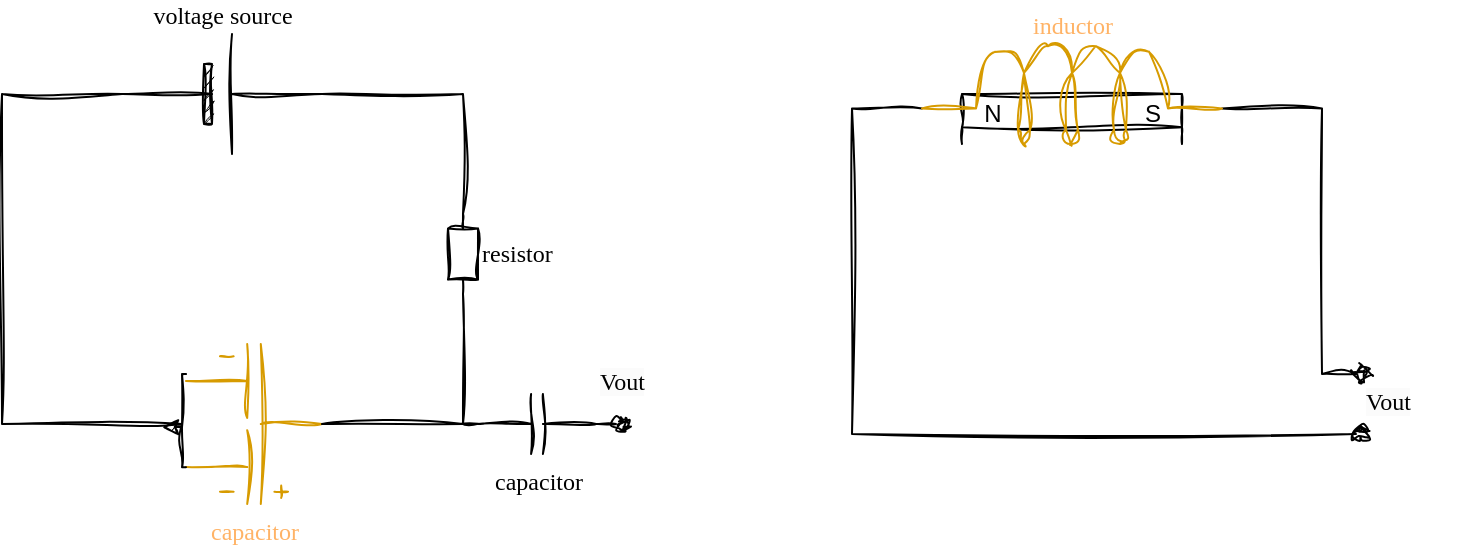 <mxfile version="24.0.3" type="github">
  <diagram name="Page-1" id="7e0a89b8-554c-2b80-1dc8-d5c74ca68de4">
    <mxGraphModel dx="969" dy="606" grid="0" gridSize="10" guides="1" tooltips="1" connect="1" arrows="0" fold="1" page="1" pageScale="1" pageWidth="4681" pageHeight="3300" background="#FFFFFF" math="0" shadow="0">
      <root>
        <mxCell id="0" />
        <mxCell id="1" parent="0" />
        <mxCell id="epJvlrGfhzXwcjCoHWxg-8" style="edgeStyle=orthogonalEdgeStyle;rounded=0;sketch=1;hachureGap=4;jiggle=2;curveFitting=1;orthogonalLoop=1;jettySize=auto;html=1;exitX=1;exitY=0.5;exitDx=0;exitDy=0;exitPerimeter=0;endArrow=none;endFill=0;" parent="1" source="epJvlrGfhzXwcjCoHWxg-1" target="epJvlrGfhzXwcjCoHWxg-2" edge="1">
          <mxGeometry relative="1" as="geometry" />
        </mxCell>
        <mxCell id="epJvlrGfhzXwcjCoHWxg-1" value="&lt;font face=&quot;Comic Sans MS&quot;&gt;voltage source&lt;/font&gt;" style="verticalLabelPosition=top;shadow=0;dashed=0;align=center;fillColor=strokeColor;html=1;verticalAlign=bottom;strokeWidth=1;shape=mxgraph.electrical.miscellaneous.monocell_battery;sketch=1;hachureGap=4;jiggle=2;curveFitting=1;labelPosition=center;" parent="1" vertex="1">
          <mxGeometry x="100" y="280" width="100" height="60" as="geometry" />
        </mxCell>
        <mxCell id="epJvlrGfhzXwcjCoHWxg-2" value="&lt;font face=&quot;Comic Sans MS&quot;&gt;resistor&lt;/font&gt;" style="pointerEvents=1;verticalLabelPosition=middle;shadow=0;dashed=0;align=left;html=1;verticalAlign=middle;shape=mxgraph.electrical.resistors.resistor_1;sketch=1;hachureGap=4;jiggle=2;curveFitting=1;direction=south;labelPosition=right;" parent="1" vertex="1">
          <mxGeometry x="263" y="370" width="15" height="40" as="geometry" />
        </mxCell>
        <mxCell id="epJvlrGfhzXwcjCoHWxg-29" style="edgeStyle=orthogonalEdgeStyle;rounded=0;sketch=1;hachureGap=4;jiggle=2;curveFitting=1;orthogonalLoop=1;jettySize=auto;html=1;exitX=1;exitY=0.77;exitDx=0;exitDy=0;exitPerimeter=0;" parent="1" edge="1">
          <mxGeometry relative="1" as="geometry">
            <mxPoint x="120" y="476.6" as="targetPoint" />
            <mxPoint x="132.0" y="450.0" as="sourcePoint" />
            <Array as="points">
              <mxPoint x="130" y="449.6" />
              <mxPoint x="130" y="476.6" />
            </Array>
          </mxGeometry>
        </mxCell>
        <mxCell id="epJvlrGfhzXwcjCoHWxg-12" value="&lt;font color=&quot;#ffb366&quot; face=&quot;Comic Sans MS&quot;&gt;capacitor&lt;/font&gt;" style="pointerEvents=1;verticalLabelPosition=bottom;shadow=0;dashed=0;align=center;html=1;verticalAlign=top;shape=mxgraph.electrical.capacitors.multiple_electrolytic_capacitor_comm_pos;sketch=1;hachureGap=4;jiggle=2;curveFitting=1;direction=west;points=[[0,0.5,0,0,0],[1,0.23,0,0,0],[1,0.77,0,0,0]];fillColor=#ffe6cc;strokeColor=#d79b00;" parent="1" vertex="1">
          <mxGeometry x="132" y="435" width="68" height="80" as="geometry" />
        </mxCell>
        <mxCell id="epJvlrGfhzXwcjCoHWxg-14" style="edgeStyle=orthogonalEdgeStyle;rounded=0;sketch=1;hachureGap=4;jiggle=2;curveFitting=1;orthogonalLoop=1;jettySize=auto;html=1;exitX=1;exitY=0.5;exitDx=0;exitDy=0;exitPerimeter=0;entryX=0;entryY=0.5;entryDx=0;entryDy=0;entryPerimeter=0;flowAnimation=0;endArrow=none;endFill=0;" parent="1" source="epJvlrGfhzXwcjCoHWxg-2" target="epJvlrGfhzXwcjCoHWxg-12" edge="1">
          <mxGeometry relative="1" as="geometry" />
        </mxCell>
        <mxCell id="epJvlrGfhzXwcjCoHWxg-28" style="edgeStyle=orthogonalEdgeStyle;rounded=0;sketch=1;hachureGap=4;jiggle=2;curveFitting=1;orthogonalLoop=1;jettySize=auto;html=1;exitX=1;exitY=0.23;exitDx=0;exitDy=0;exitPerimeter=0;entryX=0;entryY=0.5;entryDx=0;entryDy=0;entryPerimeter=0;endArrow=none;endFill=0;" parent="1" source="epJvlrGfhzXwcjCoHWxg-12" target="epJvlrGfhzXwcjCoHWxg-1" edge="1">
          <mxGeometry relative="1" as="geometry">
            <Array as="points">
              <mxPoint x="130" y="497" />
              <mxPoint x="130" y="475" />
              <mxPoint x="40" y="475" />
              <mxPoint x="40" y="310" />
            </Array>
          </mxGeometry>
        </mxCell>
        <mxCell id="epJvlrGfhzXwcjCoHWxg-33" style="edgeStyle=orthogonalEdgeStyle;rounded=0;sketch=1;hachureGap=4;jiggle=2;curveFitting=1;orthogonalLoop=1;jettySize=auto;html=1;exitX=0;exitY=0.5;exitDx=0;exitDy=0;exitPerimeter=0;entryX=0;entryY=0.5;entryDx=0;entryDy=0;entryPerimeter=0;endArrow=none;endFill=0;" parent="1" target="epJvlrGfhzXwcjCoHWxg-31" edge="1">
          <mxGeometry relative="1" as="geometry">
            <mxPoint x="270" y="474.857" as="sourcePoint" />
          </mxGeometry>
        </mxCell>
        <mxCell id="epJvlrGfhzXwcjCoHWxg-31" value="&lt;font face=&quot;Comic Sans MS&quot;&gt;capacitor&lt;/font&gt;" style="pointerEvents=1;verticalLabelPosition=bottom;shadow=0;dashed=0;align=center;html=1;verticalAlign=top;shape=mxgraph.electrical.capacitors.capacitor_1;sketch=1;hachureGap=4;jiggle=2;curveFitting=1;labelPosition=center;gradientColor=default;" parent="1" vertex="1">
          <mxGeometry x="278" y="460" width="59" height="30" as="geometry" />
        </mxCell>
        <mxCell id="epJvlrGfhzXwcjCoHWxg-43" value="" style="pointerEvents=1;verticalLabelPosition=bottom;shadow=0;dashed=0;align=center;html=1;verticalAlign=top;shape=mxgraph.electrical.inductors.inductor_1;sketch=1;hachureGap=4;jiggle=2;curveFitting=1;" parent="1" vertex="1">
          <mxGeometry x="520" y="310" width="110" height="25" as="geometry" />
        </mxCell>
        <mxCell id="epJvlrGfhzXwcjCoHWxg-46" style="edgeStyle=orthogonalEdgeStyle;rounded=0;hachureGap=4;orthogonalLoop=1;jettySize=auto;html=1;exitX=0;exitY=0.645;exitDx=0;exitDy=0;exitPerimeter=0;flowAnimation=0;shadow=0;textShadow=0;sketch=1;curveFitting=1;jiggle=2;endArrow=oval;endFill=0;jumpStyle=none;" parent="1" source="epJvlrGfhzXwcjCoHWxg-42" edge="1">
          <mxGeometry relative="1" as="geometry">
            <mxPoint x="720" y="480" as="targetPoint" />
            <Array as="points">
              <mxPoint x="465" y="317" />
              <mxPoint x="465" y="480" />
            </Array>
          </mxGeometry>
        </mxCell>
        <mxCell id="epJvlrGfhzXwcjCoHWxg-51" style="edgeStyle=orthogonalEdgeStyle;rounded=0;hachureGap=4;orthogonalLoop=1;jettySize=auto;html=1;exitX=1;exitY=0.645;exitDx=0;exitDy=0;exitPerimeter=0;flowAnimation=0;sketch=1;curveFitting=1;jiggle=2;endArrow=oval;endFill=0;" parent="1" source="epJvlrGfhzXwcjCoHWxg-42" edge="1">
          <mxGeometry relative="1" as="geometry">
            <mxPoint x="720" y="450" as="targetPoint" />
            <Array as="points">
              <mxPoint x="700" y="317" />
              <mxPoint x="700" y="450" />
            </Array>
          </mxGeometry>
        </mxCell>
        <mxCell id="epJvlrGfhzXwcjCoHWxg-42" value="&lt;font color=&quot;#ffb366&quot; face=&quot;Comic Sans MS&quot;&gt;inductor&lt;/font&gt;" style="pointerEvents=1;verticalLabelPosition=top;shadow=0;dashed=0;align=center;html=1;verticalAlign=bottom;shape=mxgraph.electrical.inductors.inductor_5;sketch=1;hachureGap=4;jiggle=2;curveFitting=1;flipH=0;flipV=0;fillColor=#ffe6cc;strokeColor=#d79b00;labelPosition=center;" parent="1" vertex="1">
          <mxGeometry x="500" y="285" width="150" height="50" as="geometry" />
        </mxCell>
        <mxCell id="epJvlrGfhzXwcjCoHWxg-44" value="N" style="text;html=1;align=center;verticalAlign=middle;resizable=0;points=[];autosize=1;strokeColor=none;fillColor=none;" parent="1" vertex="1">
          <mxGeometry x="520" y="305" width="30" height="30" as="geometry" />
        </mxCell>
        <mxCell id="epJvlrGfhzXwcjCoHWxg-45" value="S" style="text;html=1;align=center;verticalAlign=middle;resizable=0;points=[];autosize=1;strokeColor=none;fillColor=none;" parent="1" vertex="1">
          <mxGeometry x="600" y="305" width="30" height="30" as="geometry" />
        </mxCell>
        <mxCell id="epJvlrGfhzXwcjCoHWxg-57" value="&lt;span style=&quot;color: rgb(0, 0, 0); font-family: &amp;quot;Comic Sans MS&amp;quot;; font-size: 12px; font-style: normal; font-variant-ligatures: normal; font-variant-caps: normal; font-weight: 400; letter-spacing: normal; orphans: 2; text-align: left; text-indent: 0px; text-transform: none; widows: 2; word-spacing: 0px; -webkit-text-stroke-width: 0px; white-space: nowrap; background-color: rgb(251, 251, 251); text-decoration-thickness: initial; text-decoration-style: initial; text-decoration-color: initial; display: inline !important; float: none;&quot;&gt;Vout&lt;/span&gt;" style="text;whiteSpace=wrap;html=1;" parent="1" vertex="1">
          <mxGeometry x="720" y="450" width="60" height="40" as="geometry" />
        </mxCell>
        <mxCell id="epJvlrGfhzXwcjCoHWxg-58" style="edgeStyle=orthogonalEdgeStyle;rounded=0;sketch=1;hachureGap=4;jiggle=2;curveFitting=1;orthogonalLoop=1;jettySize=auto;html=1;exitX=1;exitY=0.5;exitDx=0;exitDy=0;exitPerimeter=0;entryX=1.22;entryY=0.497;entryDx=0;entryDy=0;entryPerimeter=0;endArrow=oval;endFill=0;" parent="1" source="epJvlrGfhzXwcjCoHWxg-31" target="epJvlrGfhzXwcjCoHWxg-31" edge="1">
          <mxGeometry relative="1" as="geometry" />
        </mxCell>
        <mxCell id="epJvlrGfhzXwcjCoHWxg-59" value="&lt;span style=&quot;color: rgb(0, 0, 0); font-family: &amp;quot;Comic Sans MS&amp;quot;; font-size: 12px; font-style: normal; font-variant-ligatures: normal; font-variant-caps: normal; font-weight: 400; letter-spacing: normal; orphans: 2; text-align: left; text-indent: 0px; text-transform: none; widows: 2; word-spacing: 0px; -webkit-text-stroke-width: 0px; white-space: nowrap; background-color: rgb(251, 251, 251); text-decoration-thickness: initial; text-decoration-style: initial; text-decoration-color: initial; display: inline !important; float: none;&quot;&gt;Vout&lt;/span&gt;" style="text;whiteSpace=wrap;html=1;" parent="1" vertex="1">
          <mxGeometry x="337" y="440" width="60" height="40" as="geometry" />
        </mxCell>
      </root>
    </mxGraphModel>
  </diagram>
</mxfile>
